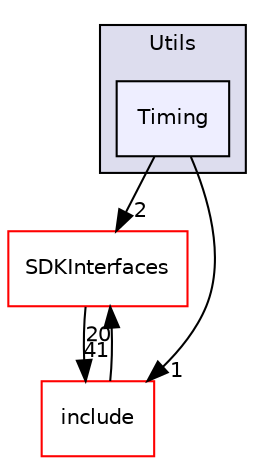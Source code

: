 digraph "/workplace/avs-device-sdk/AVSCommon/Utils/test/AVSCommon/Utils/Timing" {
  compound=true
  node [ fontsize="10", fontname="Helvetica"];
  edge [ labelfontsize="10", labelfontname="Helvetica"];
  subgraph clusterdir_834bf911d49030c30073fd5ed0d05185 {
    graph [ bgcolor="#ddddee", pencolor="black", label="Utils" fontname="Helvetica", fontsize="10", URL="dir_834bf911d49030c30073fd5ed0d05185.html"]
  dir_6b94c4f047f50010b7870feeb2e43bf0 [shape=box, label="Timing", style="filled", fillcolor="#eeeeff", pencolor="black", URL="dir_6b94c4f047f50010b7870feeb2e43bf0.html"];
  }
  dir_97afc8111b754cf401b73024f872f45d [shape=box label="SDKInterfaces" fillcolor="white" style="filled" color="red" URL="dir_97afc8111b754cf401b73024f872f45d.html"];
  dir_957fc395b73dfe8b64ee3f74464f588a [shape=box label="include" fillcolor="white" style="filled" color="red" URL="dir_957fc395b73dfe8b64ee3f74464f588a.html"];
  dir_97afc8111b754cf401b73024f872f45d->dir_957fc395b73dfe8b64ee3f74464f588a [headlabel="41", labeldistance=1.5 headhref="dir_000018_000192.html"];
  dir_6b94c4f047f50010b7870feeb2e43bf0->dir_97afc8111b754cf401b73024f872f45d [headlabel="2", labeldistance=1.5 headhref="dir_000245_000018.html"];
  dir_6b94c4f047f50010b7870feeb2e43bf0->dir_957fc395b73dfe8b64ee3f74464f588a [headlabel="1", labeldistance=1.5 headhref="dir_000245_000192.html"];
  dir_957fc395b73dfe8b64ee3f74464f588a->dir_97afc8111b754cf401b73024f872f45d [headlabel="20", labeldistance=1.5 headhref="dir_000192_000018.html"];
}
